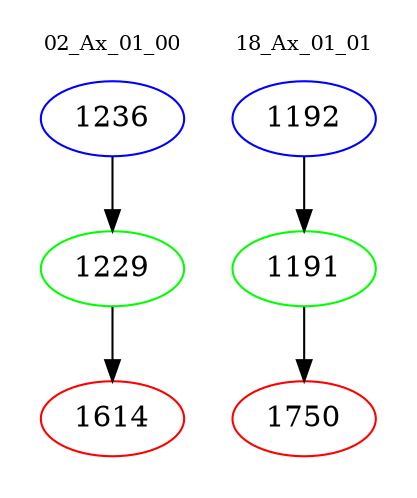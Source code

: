 digraph{
subgraph cluster_0 {
color = white
label = "02_Ax_01_00";
fontsize=10;
T0_1236 [label="1236", color="blue"]
T0_1236 -> T0_1229 [color="black"]
T0_1229 [label="1229", color="green"]
T0_1229 -> T0_1614 [color="black"]
T0_1614 [label="1614", color="red"]
}
subgraph cluster_1 {
color = white
label = "18_Ax_01_01";
fontsize=10;
T1_1192 [label="1192", color="blue"]
T1_1192 -> T1_1191 [color="black"]
T1_1191 [label="1191", color="green"]
T1_1191 -> T1_1750 [color="black"]
T1_1750 [label="1750", color="red"]
}
}
